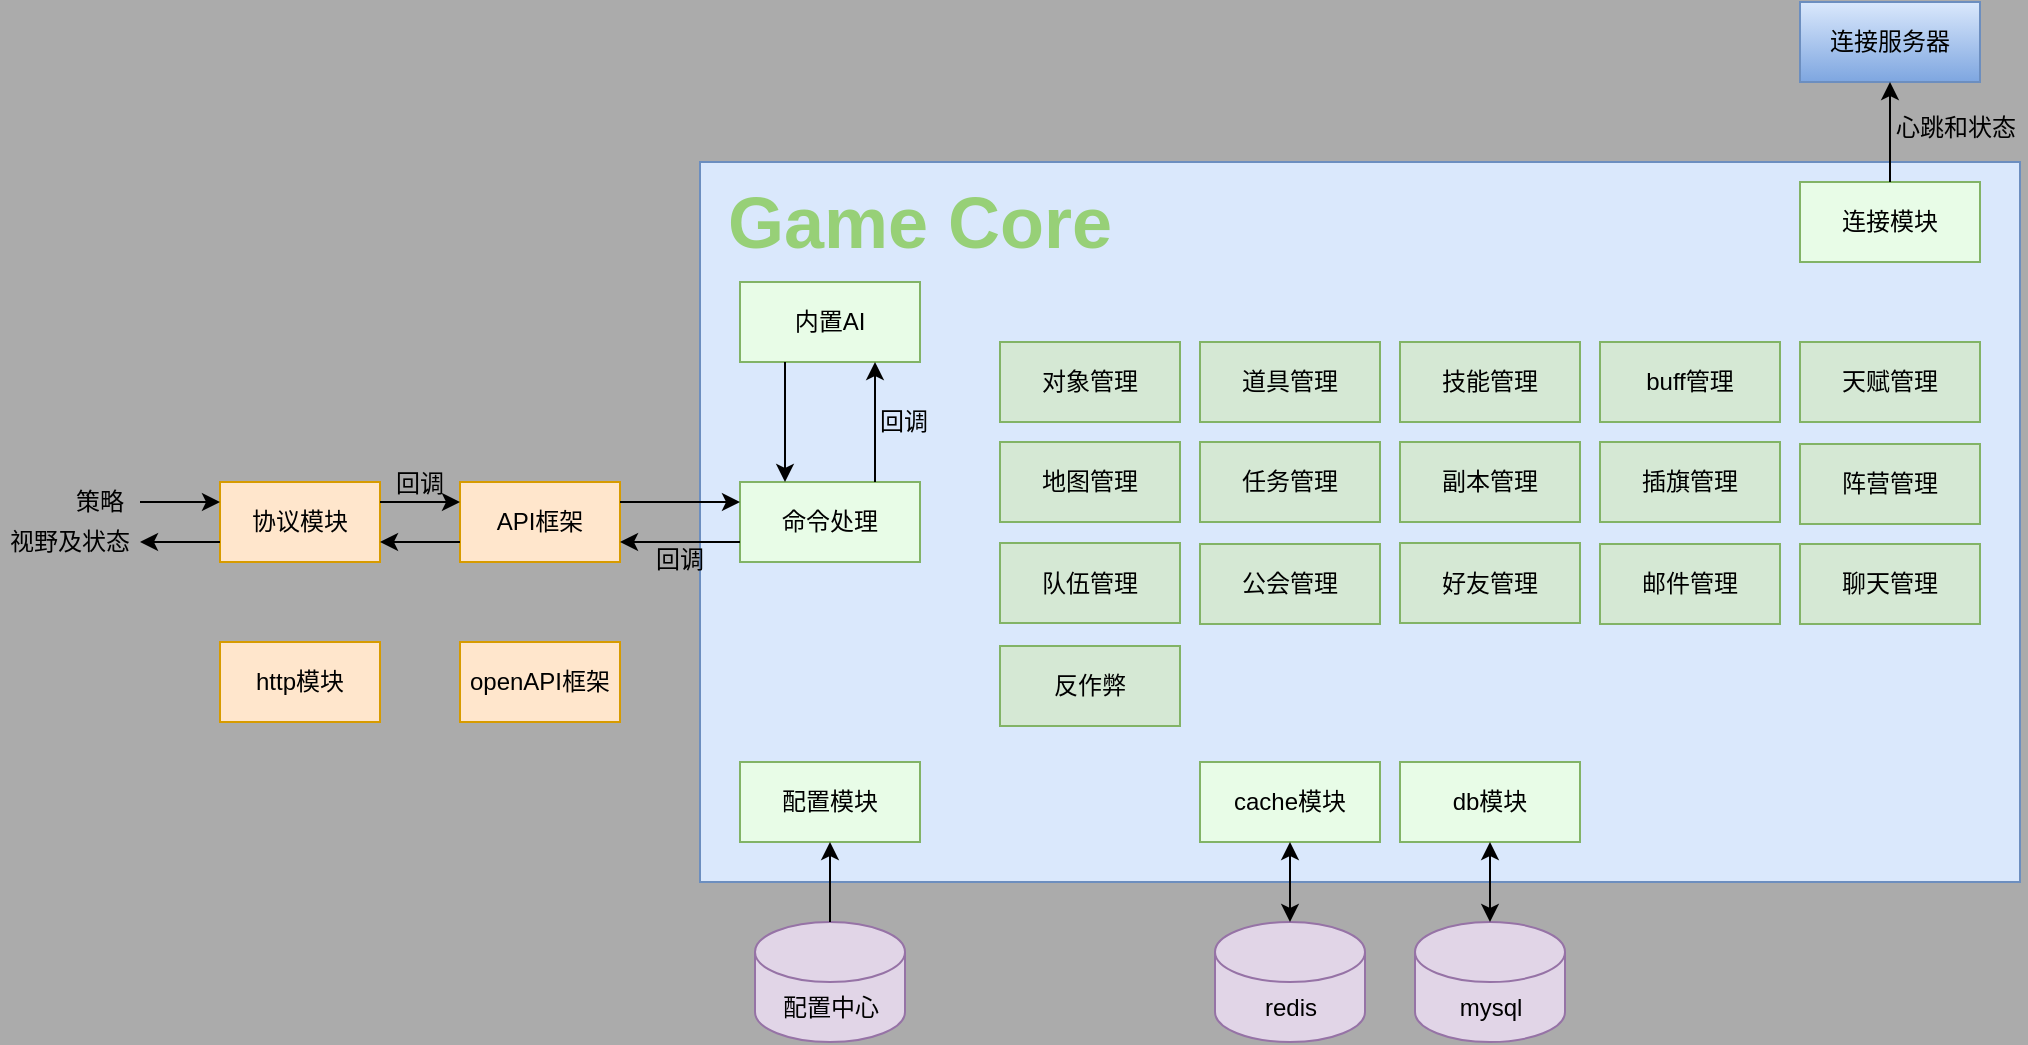 <mxfile version="13.10.0" type="device"><diagram id="tmyqv-sstE8xp2xNgblp" name="Page-1"><mxGraphModel dx="2842" dy="854" grid="1" gridSize="10" guides="1" tooltips="1" connect="1" arrows="1" fold="1" page="1" pageScale="1" pageWidth="1169" pageHeight="827" background="#ABABAB" math="0" shadow="0"><root><mxCell id="0"/><mxCell id="1" parent="0"/><mxCell id="9Sxlpl480u_MP2laFU99-62" value="" style="group" vertex="1" connectable="0" parent="1"><mxGeometry x="-1103" y="120" width="1013" height="520" as="geometry"/></mxCell><mxCell id="9Sxlpl480u_MP2laFU99-13" value="视野及状态" style="text;html=1;strokeColor=none;fillColor=none;align=center;verticalAlign=middle;whiteSpace=wrap;rounded=0;" vertex="1" parent="9Sxlpl480u_MP2laFU99-62"><mxGeometry y="260" width="70" height="20" as="geometry"/></mxCell><mxCell id="9Sxlpl480u_MP2laFU99-3" value="&lt;p&gt;&lt;br&gt;&lt;/p&gt;" style="rounded=0;whiteSpace=wrap;html=1;fillColor=#dae8fc;strokeColor=#6c8ebf;" vertex="1" parent="9Sxlpl480u_MP2laFU99-62"><mxGeometry x="350" y="80" width="660" height="360" as="geometry"/></mxCell><mxCell id="9Sxlpl480u_MP2laFU99-4" value="命令处理" style="rounded=0;whiteSpace=wrap;html=1;strokeColor=#82b366;fillColor=#E8FCE7;" vertex="1" parent="9Sxlpl480u_MP2laFU99-62"><mxGeometry x="370" y="240" width="90" height="40" as="geometry"/></mxCell><mxCell id="9Sxlpl480u_MP2laFU99-5" value="API框架" style="rounded=0;whiteSpace=wrap;html=1;fillColor=#ffe6cc;strokeColor=#d79b00;" vertex="1" parent="9Sxlpl480u_MP2laFU99-62"><mxGeometry x="230" y="240" width="80" height="40" as="geometry"/></mxCell><mxCell id="9Sxlpl480u_MP2laFU99-6" value="" style="endArrow=classic;html=1;exitX=1;exitY=0.25;exitDx=0;exitDy=0;entryX=0;entryY=0.25;entryDx=0;entryDy=0;" edge="1" parent="9Sxlpl480u_MP2laFU99-62" source="9Sxlpl480u_MP2laFU99-5" target="9Sxlpl480u_MP2laFU99-4"><mxGeometry width="50" height="50" as="geometry"><mxPoint x="540" y="360" as="sourcePoint"/><mxPoint x="590" y="310" as="targetPoint"/></mxGeometry></mxCell><mxCell id="9Sxlpl480u_MP2laFU99-7" value="" style="endArrow=classic;html=1;entryX=1;entryY=0.75;entryDx=0;entryDy=0;exitX=0;exitY=0.75;exitDx=0;exitDy=0;" edge="1" parent="9Sxlpl480u_MP2laFU99-62" source="9Sxlpl480u_MP2laFU99-4" target="9Sxlpl480u_MP2laFU99-5"><mxGeometry width="50" height="50" as="geometry"><mxPoint x="540" y="360" as="sourcePoint"/><mxPoint x="590" y="310" as="targetPoint"/></mxGeometry></mxCell><mxCell id="9Sxlpl480u_MP2laFU99-9" value="协议模块" style="rounded=0;whiteSpace=wrap;html=1;fillColor=#ffe6cc;strokeColor=#d79b00;" vertex="1" parent="9Sxlpl480u_MP2laFU99-62"><mxGeometry x="110" y="240" width="80" height="40" as="geometry"/></mxCell><mxCell id="9Sxlpl480u_MP2laFU99-10" value="" style="endArrow=classic;html=1;exitX=1;exitY=0.25;exitDx=0;exitDy=0;entryX=0;entryY=0.25;entryDx=0;entryDy=0;" edge="1" parent="9Sxlpl480u_MP2laFU99-62" source="9Sxlpl480u_MP2laFU99-9" target="9Sxlpl480u_MP2laFU99-5"><mxGeometry width="50" height="50" as="geometry"><mxPoint x="550" y="250" as="sourcePoint"/><mxPoint x="600" y="200" as="targetPoint"/></mxGeometry></mxCell><mxCell id="9Sxlpl480u_MP2laFU99-11" value="" style="endArrow=classic;html=1;entryX=1;entryY=0.75;entryDx=0;entryDy=0;exitX=0;exitY=0.75;exitDx=0;exitDy=0;" edge="1" parent="9Sxlpl480u_MP2laFU99-62" source="9Sxlpl480u_MP2laFU99-5" target="9Sxlpl480u_MP2laFU99-9"><mxGeometry width="50" height="50" as="geometry"><mxPoint x="550" y="250" as="sourcePoint"/><mxPoint x="600" y="200" as="targetPoint"/></mxGeometry></mxCell><mxCell id="9Sxlpl480u_MP2laFU99-12" value="策略" style="text;html=1;strokeColor=none;fillColor=none;align=center;verticalAlign=middle;whiteSpace=wrap;rounded=0;" vertex="1" parent="9Sxlpl480u_MP2laFU99-62"><mxGeometry x="30" y="240" width="40" height="20" as="geometry"/></mxCell><mxCell id="9Sxlpl480u_MP2laFU99-14" value="" style="endArrow=classic;html=1;exitX=1;exitY=0.5;exitDx=0;exitDy=0;entryX=0;entryY=0.25;entryDx=0;entryDy=0;" edge="1" parent="9Sxlpl480u_MP2laFU99-62" source="9Sxlpl480u_MP2laFU99-12" target="9Sxlpl480u_MP2laFU99-9"><mxGeometry width="50" height="50" as="geometry"><mxPoint x="280" y="380" as="sourcePoint"/><mxPoint x="330" y="330" as="targetPoint"/></mxGeometry></mxCell><mxCell id="9Sxlpl480u_MP2laFU99-15" value="" style="endArrow=classic;html=1;entryX=1;entryY=0.5;entryDx=0;entryDy=0;exitX=0;exitY=0.75;exitDx=0;exitDy=0;" edge="1" parent="9Sxlpl480u_MP2laFU99-62" source="9Sxlpl480u_MP2laFU99-9" target="9Sxlpl480u_MP2laFU99-13"><mxGeometry width="50" height="50" as="geometry"><mxPoint x="280" y="380" as="sourcePoint"/><mxPoint x="330" y="330" as="targetPoint"/></mxGeometry></mxCell><mxCell id="9Sxlpl480u_MP2laFU99-16" value="openAPI框架" style="rounded=0;whiteSpace=wrap;html=1;fillColor=#ffe6cc;strokeColor=#d79b00;" vertex="1" parent="9Sxlpl480u_MP2laFU99-62"><mxGeometry x="230" y="320" width="80" height="40" as="geometry"/></mxCell><mxCell id="9Sxlpl480u_MP2laFU99-18" value="http模块" style="rounded=0;whiteSpace=wrap;html=1;fillColor=#ffe6cc;strokeColor=#d79b00;" vertex="1" parent="9Sxlpl480u_MP2laFU99-62"><mxGeometry x="110" y="320" width="80" height="40" as="geometry"/></mxCell><mxCell id="9Sxlpl480u_MP2laFU99-19" value="配置模块" style="rounded=0;whiteSpace=wrap;html=1;strokeColor=#82b366;fillColor=#E8FCE7;" vertex="1" parent="9Sxlpl480u_MP2laFU99-62"><mxGeometry x="370" y="380" width="90" height="40" as="geometry"/></mxCell><mxCell id="9Sxlpl480u_MP2laFU99-20" value="配置中心" style="shape=cylinder3;whiteSpace=wrap;html=1;boundedLbl=1;backgroundOutline=1;size=15;fillColor=#e1d5e7;strokeColor=#9673a6;" vertex="1" parent="9Sxlpl480u_MP2laFU99-62"><mxGeometry x="377.5" y="460" width="75" height="60" as="geometry"/></mxCell><mxCell id="9Sxlpl480u_MP2laFU99-21" value="" style="endArrow=classic;html=1;exitX=0.5;exitY=0;exitDx=0;exitDy=0;exitPerimeter=0;" edge="1" parent="9Sxlpl480u_MP2laFU99-62" source="9Sxlpl480u_MP2laFU99-20"><mxGeometry width="50" height="50" as="geometry"><mxPoint x="350" y="270" as="sourcePoint"/><mxPoint x="415" y="420" as="targetPoint"/></mxGeometry></mxCell><mxCell id="9Sxlpl480u_MP2laFU99-22" value="内置AI" style="rounded=0;whiteSpace=wrap;html=1;strokeColor=#82b366;fillColor=#E8FCE7;" vertex="1" parent="9Sxlpl480u_MP2laFU99-62"><mxGeometry x="370" y="140" width="90" height="40" as="geometry"/></mxCell><mxCell id="9Sxlpl480u_MP2laFU99-23" value="" style="endArrow=classic;html=1;exitX=0.25;exitY=1;exitDx=0;exitDy=0;entryX=0.25;entryY=0;entryDx=0;entryDy=0;" edge="1" parent="9Sxlpl480u_MP2laFU99-62" source="9Sxlpl480u_MP2laFU99-22" target="9Sxlpl480u_MP2laFU99-4"><mxGeometry width="50" height="50" as="geometry"><mxPoint x="350" y="270" as="sourcePoint"/><mxPoint x="400" y="220" as="targetPoint"/></mxGeometry></mxCell><mxCell id="9Sxlpl480u_MP2laFU99-24" value="" style="endArrow=classic;html=1;exitX=0.75;exitY=0;exitDx=0;exitDy=0;entryX=0.75;entryY=1;entryDx=0;entryDy=0;" edge="1" parent="9Sxlpl480u_MP2laFU99-62" source="9Sxlpl480u_MP2laFU99-4" target="9Sxlpl480u_MP2laFU99-22"><mxGeometry width="50" height="50" as="geometry"><mxPoint x="350" y="270" as="sourcePoint"/><mxPoint x="400" y="220" as="targetPoint"/></mxGeometry></mxCell><mxCell id="9Sxlpl480u_MP2laFU99-25" value="&lt;font style=&quot;font-size: 36px&quot; color=&quot;#97d077&quot;&gt;&lt;b&gt;Game Core&lt;/b&gt;&lt;/font&gt;" style="text;html=1;strokeColor=none;fillColor=none;align=center;verticalAlign=middle;whiteSpace=wrap;rounded=0;" vertex="1" parent="9Sxlpl480u_MP2laFU99-62"><mxGeometry x="360" y="90" width="200" height="40" as="geometry"/></mxCell><mxCell id="9Sxlpl480u_MP2laFU99-26" value="对象管理" style="rounded=0;whiteSpace=wrap;html=1;fillColor=#d5e8d4;strokeColor=#82b366;" vertex="1" parent="9Sxlpl480u_MP2laFU99-62"><mxGeometry x="500" y="170" width="90" height="40" as="geometry"/></mxCell><mxCell id="9Sxlpl480u_MP2laFU99-27" value="道具管理" style="rounded=0;whiteSpace=wrap;html=1;fillColor=#d5e8d4;strokeColor=#82b366;" vertex="1" parent="9Sxlpl480u_MP2laFU99-62"><mxGeometry x="600" y="170" width="90" height="40" as="geometry"/></mxCell><mxCell id="9Sxlpl480u_MP2laFU99-28" value="技能管理" style="rounded=0;whiteSpace=wrap;html=1;fillColor=#d5e8d4;strokeColor=#82b366;" vertex="1" parent="9Sxlpl480u_MP2laFU99-62"><mxGeometry x="700" y="170" width="90" height="40" as="geometry"/></mxCell><mxCell id="9Sxlpl480u_MP2laFU99-30" value="buff管理" style="rounded=0;whiteSpace=wrap;html=1;fillColor=#d5e8d4;strokeColor=#82b366;" vertex="1" parent="9Sxlpl480u_MP2laFU99-62"><mxGeometry x="800" y="170" width="90" height="40" as="geometry"/></mxCell><mxCell id="9Sxlpl480u_MP2laFU99-31" value="天赋管理" style="rounded=0;whiteSpace=wrap;html=1;fillColor=#d5e8d4;strokeColor=#82b366;" vertex="1" parent="9Sxlpl480u_MP2laFU99-62"><mxGeometry x="900" y="170" width="90" height="40" as="geometry"/></mxCell><mxCell id="9Sxlpl480u_MP2laFU99-32" value="地图管理" style="rounded=0;whiteSpace=wrap;html=1;fillColor=#d5e8d4;strokeColor=#82b366;" vertex="1" parent="9Sxlpl480u_MP2laFU99-62"><mxGeometry x="500" y="220" width="90" height="40" as="geometry"/></mxCell><mxCell id="9Sxlpl480u_MP2laFU99-33" value="任务管理" style="rounded=0;whiteSpace=wrap;html=1;fillColor=#d5e8d4;strokeColor=#82b366;" vertex="1" parent="9Sxlpl480u_MP2laFU99-62"><mxGeometry x="600" y="220" width="90" height="40" as="geometry"/></mxCell><mxCell id="9Sxlpl480u_MP2laFU99-34" value="副本管理" style="rounded=0;whiteSpace=wrap;html=1;fillColor=#d5e8d4;strokeColor=#82b366;" vertex="1" parent="9Sxlpl480u_MP2laFU99-62"><mxGeometry x="700" y="220" width="90" height="40" as="geometry"/></mxCell><mxCell id="9Sxlpl480u_MP2laFU99-35" value="队伍管理" style="rounded=0;whiteSpace=wrap;html=1;fillColor=#d5e8d4;strokeColor=#82b366;" vertex="1" parent="9Sxlpl480u_MP2laFU99-62"><mxGeometry x="500" y="270.5" width="90" height="40" as="geometry"/></mxCell><mxCell id="9Sxlpl480u_MP2laFU99-36" value="公会管理" style="rounded=0;whiteSpace=wrap;html=1;fillColor=#d5e8d4;strokeColor=#82b366;" vertex="1" parent="9Sxlpl480u_MP2laFU99-62"><mxGeometry x="600" y="271" width="90" height="40" as="geometry"/></mxCell><mxCell id="9Sxlpl480u_MP2laFU99-37" value="好友管理" style="rounded=0;whiteSpace=wrap;html=1;fillColor=#d5e8d4;strokeColor=#82b366;" vertex="1" parent="9Sxlpl480u_MP2laFU99-62"><mxGeometry x="700" y="270.5" width="90" height="40" as="geometry"/></mxCell><mxCell id="9Sxlpl480u_MP2laFU99-38" value="邮件管理" style="rounded=0;whiteSpace=wrap;html=1;fillColor=#d5e8d4;strokeColor=#82b366;" vertex="1" parent="9Sxlpl480u_MP2laFU99-62"><mxGeometry x="800" y="271" width="90" height="40" as="geometry"/></mxCell><mxCell id="9Sxlpl480u_MP2laFU99-39" value="聊天管理" style="rounded=0;whiteSpace=wrap;html=1;fillColor=#d5e8d4;strokeColor=#82b366;" vertex="1" parent="9Sxlpl480u_MP2laFU99-62"><mxGeometry x="900" y="271" width="90" height="40" as="geometry"/></mxCell><mxCell id="9Sxlpl480u_MP2laFU99-40" value="反作弊" style="rounded=0;whiteSpace=wrap;html=1;fillColor=#d5e8d4;strokeColor=#82b366;" vertex="1" parent="9Sxlpl480u_MP2laFU99-62"><mxGeometry x="500" y="322" width="90" height="40" as="geometry"/></mxCell><mxCell id="9Sxlpl480u_MP2laFU99-41" value="cache模块" style="rounded=0;whiteSpace=wrap;html=1;strokeColor=#82b366;fillColor=#E8FCE7;" vertex="1" parent="9Sxlpl480u_MP2laFU99-62"><mxGeometry x="600" y="380" width="90" height="40" as="geometry"/></mxCell><mxCell id="9Sxlpl480u_MP2laFU99-42" value="db模块" style="rounded=0;whiteSpace=wrap;html=1;strokeColor=#82b366;fillColor=#E8FCE7;" vertex="1" parent="9Sxlpl480u_MP2laFU99-62"><mxGeometry x="700" y="380" width="90" height="40" as="geometry"/></mxCell><mxCell id="9Sxlpl480u_MP2laFU99-43" value="redis" style="shape=cylinder3;whiteSpace=wrap;html=1;boundedLbl=1;backgroundOutline=1;size=15;fillColor=#e1d5e7;strokeColor=#9673a6;" vertex="1" parent="9Sxlpl480u_MP2laFU99-62"><mxGeometry x="607.5" y="460" width="75" height="60" as="geometry"/></mxCell><mxCell id="9Sxlpl480u_MP2laFU99-44" value="mysql" style="shape=cylinder3;whiteSpace=wrap;html=1;boundedLbl=1;backgroundOutline=1;size=15;fillColor=#e1d5e7;strokeColor=#9673a6;" vertex="1" parent="9Sxlpl480u_MP2laFU99-62"><mxGeometry x="707.5" y="460" width="75" height="60" as="geometry"/></mxCell><mxCell id="9Sxlpl480u_MP2laFU99-45" value="" style="endArrow=classic;startArrow=classic;html=1;exitX=0.5;exitY=0;exitDx=0;exitDy=0;exitPerimeter=0;entryX=0.5;entryY=1;entryDx=0;entryDy=0;" edge="1" parent="9Sxlpl480u_MP2laFU99-62" source="9Sxlpl480u_MP2laFU99-43" target="9Sxlpl480u_MP2laFU99-41"><mxGeometry width="50" height="50" as="geometry"><mxPoint x="560" y="390" as="sourcePoint"/><mxPoint x="610" y="340" as="targetPoint"/></mxGeometry></mxCell><mxCell id="9Sxlpl480u_MP2laFU99-46" value="" style="endArrow=classic;startArrow=classic;html=1;exitX=0.5;exitY=0;exitDx=0;exitDy=0;exitPerimeter=0;entryX=0.5;entryY=1;entryDx=0;entryDy=0;" edge="1" parent="9Sxlpl480u_MP2laFU99-62" source="9Sxlpl480u_MP2laFU99-44" target="9Sxlpl480u_MP2laFU99-42"><mxGeometry width="50" height="50" as="geometry"><mxPoint x="560" y="390" as="sourcePoint"/><mxPoint x="610" y="340" as="targetPoint"/></mxGeometry></mxCell><mxCell id="9Sxlpl480u_MP2laFU99-47" value="连接模块" style="rounded=0;whiteSpace=wrap;html=1;strokeColor=#82b366;fillColor=#E8FCE7;" vertex="1" parent="9Sxlpl480u_MP2laFU99-62"><mxGeometry x="900" y="90" width="90" height="40" as="geometry"/></mxCell><mxCell id="9Sxlpl480u_MP2laFU99-49" value="连接服务器" style="rounded=0;whiteSpace=wrap;html=1;fillColor=#dae8fc;gradientColor=#7ea6e0;strokeColor=#6c8ebf;" vertex="1" parent="9Sxlpl480u_MP2laFU99-62"><mxGeometry x="900" width="90" height="40" as="geometry"/></mxCell><mxCell id="9Sxlpl480u_MP2laFU99-50" value="" style="endArrow=classic;html=1;entryX=0.5;entryY=1;entryDx=0;entryDy=0;" edge="1" parent="9Sxlpl480u_MP2laFU99-62" source="9Sxlpl480u_MP2laFU99-47" target="9Sxlpl480u_MP2laFU99-49"><mxGeometry width="50" height="50" as="geometry"><mxPoint x="560" y="300" as="sourcePoint"/><mxPoint x="610" y="250" as="targetPoint"/></mxGeometry></mxCell><mxCell id="9Sxlpl480u_MP2laFU99-51" value="回调" style="text;html=1;strokeColor=none;fillColor=none;align=center;verticalAlign=middle;whiteSpace=wrap;rounded=0;" vertex="1" parent="9Sxlpl480u_MP2laFU99-62"><mxGeometry x="190" y="231" width="40" height="20" as="geometry"/></mxCell><mxCell id="9Sxlpl480u_MP2laFU99-52" value="回调" style="text;html=1;strokeColor=none;fillColor=none;align=center;verticalAlign=middle;whiteSpace=wrap;rounded=0;" vertex="1" parent="9Sxlpl480u_MP2laFU99-62"><mxGeometry x="320" y="269" width="40" height="20" as="geometry"/></mxCell><mxCell id="9Sxlpl480u_MP2laFU99-53" value="回调" style="text;html=1;strokeColor=none;fillColor=none;align=center;verticalAlign=middle;whiteSpace=wrap;rounded=0;" vertex="1" parent="9Sxlpl480u_MP2laFU99-62"><mxGeometry x="432" y="200" width="40" height="20" as="geometry"/></mxCell><mxCell id="9Sxlpl480u_MP2laFU99-54" value="心跳和状态" style="text;html=1;strokeColor=none;fillColor=none;align=center;verticalAlign=middle;whiteSpace=wrap;rounded=0;" vertex="1" parent="9Sxlpl480u_MP2laFU99-62"><mxGeometry x="943" y="53" width="70" height="20" as="geometry"/></mxCell><mxCell id="9Sxlpl480u_MP2laFU99-55" value="插旗管理" style="rounded=0;whiteSpace=wrap;html=1;fillColor=#d5e8d4;strokeColor=#82b366;" vertex="1" parent="9Sxlpl480u_MP2laFU99-62"><mxGeometry x="800" y="220" width="90" height="40" as="geometry"/></mxCell><mxCell id="9Sxlpl480u_MP2laFU99-60" value="阵营管理" style="rounded=0;whiteSpace=wrap;html=1;fillColor=#d5e8d4;strokeColor=#82b366;" vertex="1" parent="9Sxlpl480u_MP2laFU99-62"><mxGeometry x="900" y="221" width="90" height="40" as="geometry"/></mxCell></root></mxGraphModel></diagram></mxfile>